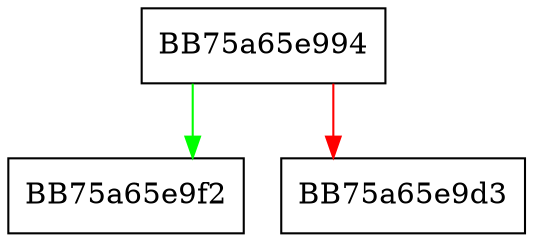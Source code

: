 digraph at {
  node [shape="box"];
  graph [splines=ortho];
  BB75a65e994 -> BB75a65e9f2 [color="green"];
  BB75a65e994 -> BB75a65e9d3 [color="red"];
}